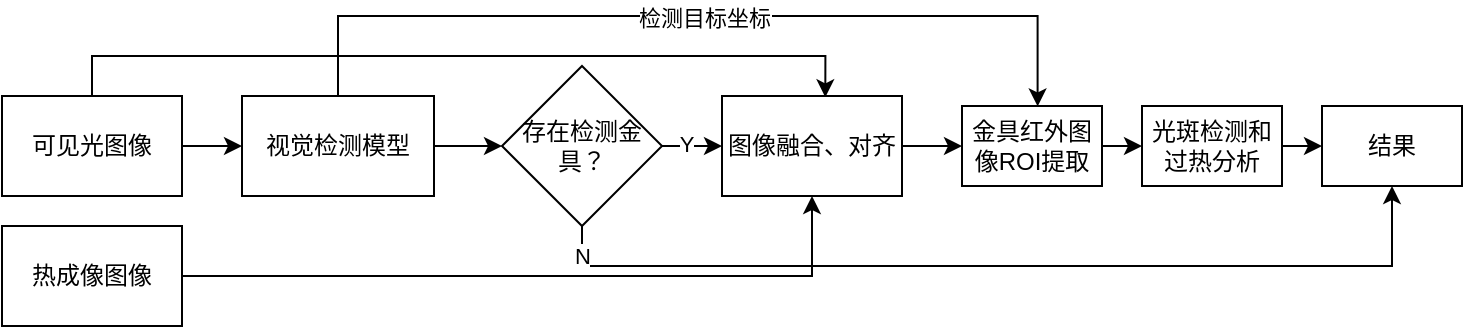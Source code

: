<mxfile version="16.2.7" type="github">
  <diagram id="oXHGxaU9NuX3QUXE2wD-" name="Page-1">
    <mxGraphModel dx="981" dy="487" grid="0" gridSize="10" guides="1" tooltips="1" connect="1" arrows="1" fold="1" page="0" pageScale="1" pageWidth="827" pageHeight="1169" math="0" shadow="0">
      <root>
        <mxCell id="0" />
        <mxCell id="1" parent="0" />
        <mxCell id="BI08_QsTC04o57U2SPYi-7" style="edgeStyle=orthogonalEdgeStyle;rounded=0;orthogonalLoop=1;jettySize=auto;html=1;exitX=1;exitY=0.5;exitDx=0;exitDy=0;entryX=0;entryY=0.5;entryDx=0;entryDy=0;" edge="1" parent="1" source="BI08_QsTC04o57U2SPYi-1" target="BI08_QsTC04o57U2SPYi-3">
          <mxGeometry relative="1" as="geometry" />
        </mxCell>
        <mxCell id="BI08_QsTC04o57U2SPYi-11" style="edgeStyle=orthogonalEdgeStyle;rounded=0;orthogonalLoop=1;jettySize=auto;html=1;exitX=0.5;exitY=0;exitDx=0;exitDy=0;entryX=0.574;entryY=0.013;entryDx=0;entryDy=0;entryPerimeter=0;" edge="1" parent="1" source="BI08_QsTC04o57U2SPYi-1" target="BI08_QsTC04o57U2SPYi-8">
          <mxGeometry relative="1" as="geometry" />
        </mxCell>
        <mxCell id="BI08_QsTC04o57U2SPYi-1" value="可见光图像" style="rounded=0;whiteSpace=wrap;html=1;" vertex="1" parent="1">
          <mxGeometry x="30" y="70" width="90" height="50" as="geometry" />
        </mxCell>
        <mxCell id="BI08_QsTC04o57U2SPYi-12" style="edgeStyle=orthogonalEdgeStyle;rounded=0;orthogonalLoop=1;jettySize=auto;html=1;exitX=1;exitY=0.5;exitDx=0;exitDy=0;entryX=0.5;entryY=1;entryDx=0;entryDy=0;" edge="1" parent="1" source="BI08_QsTC04o57U2SPYi-2" target="BI08_QsTC04o57U2SPYi-8">
          <mxGeometry relative="1" as="geometry">
            <Array as="points">
              <mxPoint x="435" y="160" />
            </Array>
          </mxGeometry>
        </mxCell>
        <mxCell id="BI08_QsTC04o57U2SPYi-2" value="热成像图像" style="rounded=0;whiteSpace=wrap;html=1;" vertex="1" parent="1">
          <mxGeometry x="30" y="135" width="90" height="50" as="geometry" />
        </mxCell>
        <mxCell id="BI08_QsTC04o57U2SPYi-10" style="edgeStyle=orthogonalEdgeStyle;rounded=0;orthogonalLoop=1;jettySize=auto;html=1;exitX=1;exitY=0.5;exitDx=0;exitDy=0;entryX=0;entryY=0.5;entryDx=0;entryDy=0;" edge="1" parent="1" source="BI08_QsTC04o57U2SPYi-3" target="BI08_QsTC04o57U2SPYi-6">
          <mxGeometry relative="1" as="geometry" />
        </mxCell>
        <mxCell id="BI08_QsTC04o57U2SPYi-22" style="edgeStyle=orthogonalEdgeStyle;rounded=0;orthogonalLoop=1;jettySize=auto;html=1;exitX=0.5;exitY=0;exitDx=0;exitDy=0;entryX=0.54;entryY=0.005;entryDx=0;entryDy=0;entryPerimeter=0;" edge="1" parent="1" source="BI08_QsTC04o57U2SPYi-3" target="BI08_QsTC04o57U2SPYi-21">
          <mxGeometry relative="1" as="geometry">
            <Array as="points">
              <mxPoint x="198" y="30" />
              <mxPoint x="548" y="30" />
            </Array>
          </mxGeometry>
        </mxCell>
        <mxCell id="BI08_QsTC04o57U2SPYi-23" value="检测目标坐标" style="edgeLabel;html=1;align=center;verticalAlign=middle;resizable=0;points=[];" vertex="1" connectable="0" parent="BI08_QsTC04o57U2SPYi-22">
          <mxGeometry x="0.023" y="-1" relative="1" as="geometry">
            <mxPoint as="offset" />
          </mxGeometry>
        </mxCell>
        <mxCell id="BI08_QsTC04o57U2SPYi-3" value="视觉检测模型" style="rounded=0;whiteSpace=wrap;html=1;" vertex="1" parent="1">
          <mxGeometry x="150" y="70" width="96" height="50" as="geometry" />
        </mxCell>
        <mxCell id="BI08_QsTC04o57U2SPYi-13" style="edgeStyle=orthogonalEdgeStyle;rounded=0;orthogonalLoop=1;jettySize=auto;html=1;exitX=1;exitY=0.5;exitDx=0;exitDy=0;entryX=0;entryY=0.5;entryDx=0;entryDy=0;" edge="1" parent="1" source="BI08_QsTC04o57U2SPYi-6" target="BI08_QsTC04o57U2SPYi-8">
          <mxGeometry relative="1" as="geometry" />
        </mxCell>
        <mxCell id="BI08_QsTC04o57U2SPYi-14" value="Y" style="edgeLabel;html=1;align=center;verticalAlign=middle;resizable=0;points=[];" vertex="1" connectable="0" parent="BI08_QsTC04o57U2SPYi-13">
          <mxGeometry x="-0.222" y="1" relative="1" as="geometry">
            <mxPoint as="offset" />
          </mxGeometry>
        </mxCell>
        <mxCell id="BI08_QsTC04o57U2SPYi-28" style="edgeStyle=orthogonalEdgeStyle;rounded=0;orthogonalLoop=1;jettySize=auto;html=1;exitX=0.5;exitY=1;exitDx=0;exitDy=0;entryX=0.5;entryY=1;entryDx=0;entryDy=0;" edge="1" parent="1" source="BI08_QsTC04o57U2SPYi-6" target="BI08_QsTC04o57U2SPYi-26">
          <mxGeometry relative="1" as="geometry" />
        </mxCell>
        <mxCell id="BI08_QsTC04o57U2SPYi-29" value="N" style="edgeLabel;html=1;align=center;verticalAlign=middle;resizable=0;points=[];" vertex="1" connectable="0" parent="BI08_QsTC04o57U2SPYi-28">
          <mxGeometry x="-0.79" y="1" relative="1" as="geometry">
            <mxPoint x="-29" y="-4" as="offset" />
          </mxGeometry>
        </mxCell>
        <mxCell id="BI08_QsTC04o57U2SPYi-6" value="存在检测金具？" style="rhombus;whiteSpace=wrap;html=1;" vertex="1" parent="1">
          <mxGeometry x="280" y="55" width="80" height="80" as="geometry" />
        </mxCell>
        <mxCell id="BI08_QsTC04o57U2SPYi-17" style="edgeStyle=orthogonalEdgeStyle;rounded=0;orthogonalLoop=1;jettySize=auto;html=1;exitX=1;exitY=0.5;exitDx=0;exitDy=0;entryX=0;entryY=0.5;entryDx=0;entryDy=0;" edge="1" parent="1" source="BI08_QsTC04o57U2SPYi-8">
          <mxGeometry relative="1" as="geometry">
            <mxPoint x="510" y="95" as="targetPoint" />
          </mxGeometry>
        </mxCell>
        <mxCell id="BI08_QsTC04o57U2SPYi-8" value="图像融合、对齐" style="rounded=0;whiteSpace=wrap;html=1;" vertex="1" parent="1">
          <mxGeometry x="390" y="70" width="90" height="50" as="geometry" />
        </mxCell>
        <mxCell id="BI08_QsTC04o57U2SPYi-25" style="edgeStyle=orthogonalEdgeStyle;rounded=0;orthogonalLoop=1;jettySize=auto;html=1;exitX=1;exitY=0.5;exitDx=0;exitDy=0;entryX=0;entryY=0.5;entryDx=0;entryDy=0;" edge="1" parent="1" source="BI08_QsTC04o57U2SPYi-21" target="BI08_QsTC04o57U2SPYi-24">
          <mxGeometry relative="1" as="geometry" />
        </mxCell>
        <mxCell id="BI08_QsTC04o57U2SPYi-21" value="金具红外图像ROI提取" style="rounded=0;whiteSpace=wrap;html=1;" vertex="1" parent="1">
          <mxGeometry x="510" y="75" width="70" height="40" as="geometry" />
        </mxCell>
        <mxCell id="BI08_QsTC04o57U2SPYi-27" style="edgeStyle=orthogonalEdgeStyle;rounded=0;orthogonalLoop=1;jettySize=auto;html=1;exitX=1;exitY=0.5;exitDx=0;exitDy=0;entryX=0;entryY=0.5;entryDx=0;entryDy=0;" edge="1" parent="1" source="BI08_QsTC04o57U2SPYi-24" target="BI08_QsTC04o57U2SPYi-26">
          <mxGeometry relative="1" as="geometry" />
        </mxCell>
        <mxCell id="BI08_QsTC04o57U2SPYi-24" value="光斑检测和过热分析" style="rounded=0;whiteSpace=wrap;html=1;" vertex="1" parent="1">
          <mxGeometry x="600" y="75" width="70" height="40" as="geometry" />
        </mxCell>
        <mxCell id="BI08_QsTC04o57U2SPYi-26" value="结果" style="rounded=0;whiteSpace=wrap;html=1;" vertex="1" parent="1">
          <mxGeometry x="690" y="75" width="70" height="40" as="geometry" />
        </mxCell>
      </root>
    </mxGraphModel>
  </diagram>
</mxfile>
